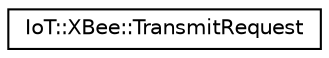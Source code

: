 digraph "Graphical Class Hierarchy"
{
 // LATEX_PDF_SIZE
  edge [fontname="Helvetica",fontsize="10",labelfontname="Helvetica",labelfontsize="10"];
  node [fontname="Helvetica",fontsize="10",shape=record];
  rankdir="LR";
  Node0 [label="IoT::XBee::TransmitRequest",height=0.2,width=0.4,color="black", fillcolor="white", style="filled",URL="$structIoT_1_1XBee_1_1TransmitRequest.html",tooltip=" "];
}
